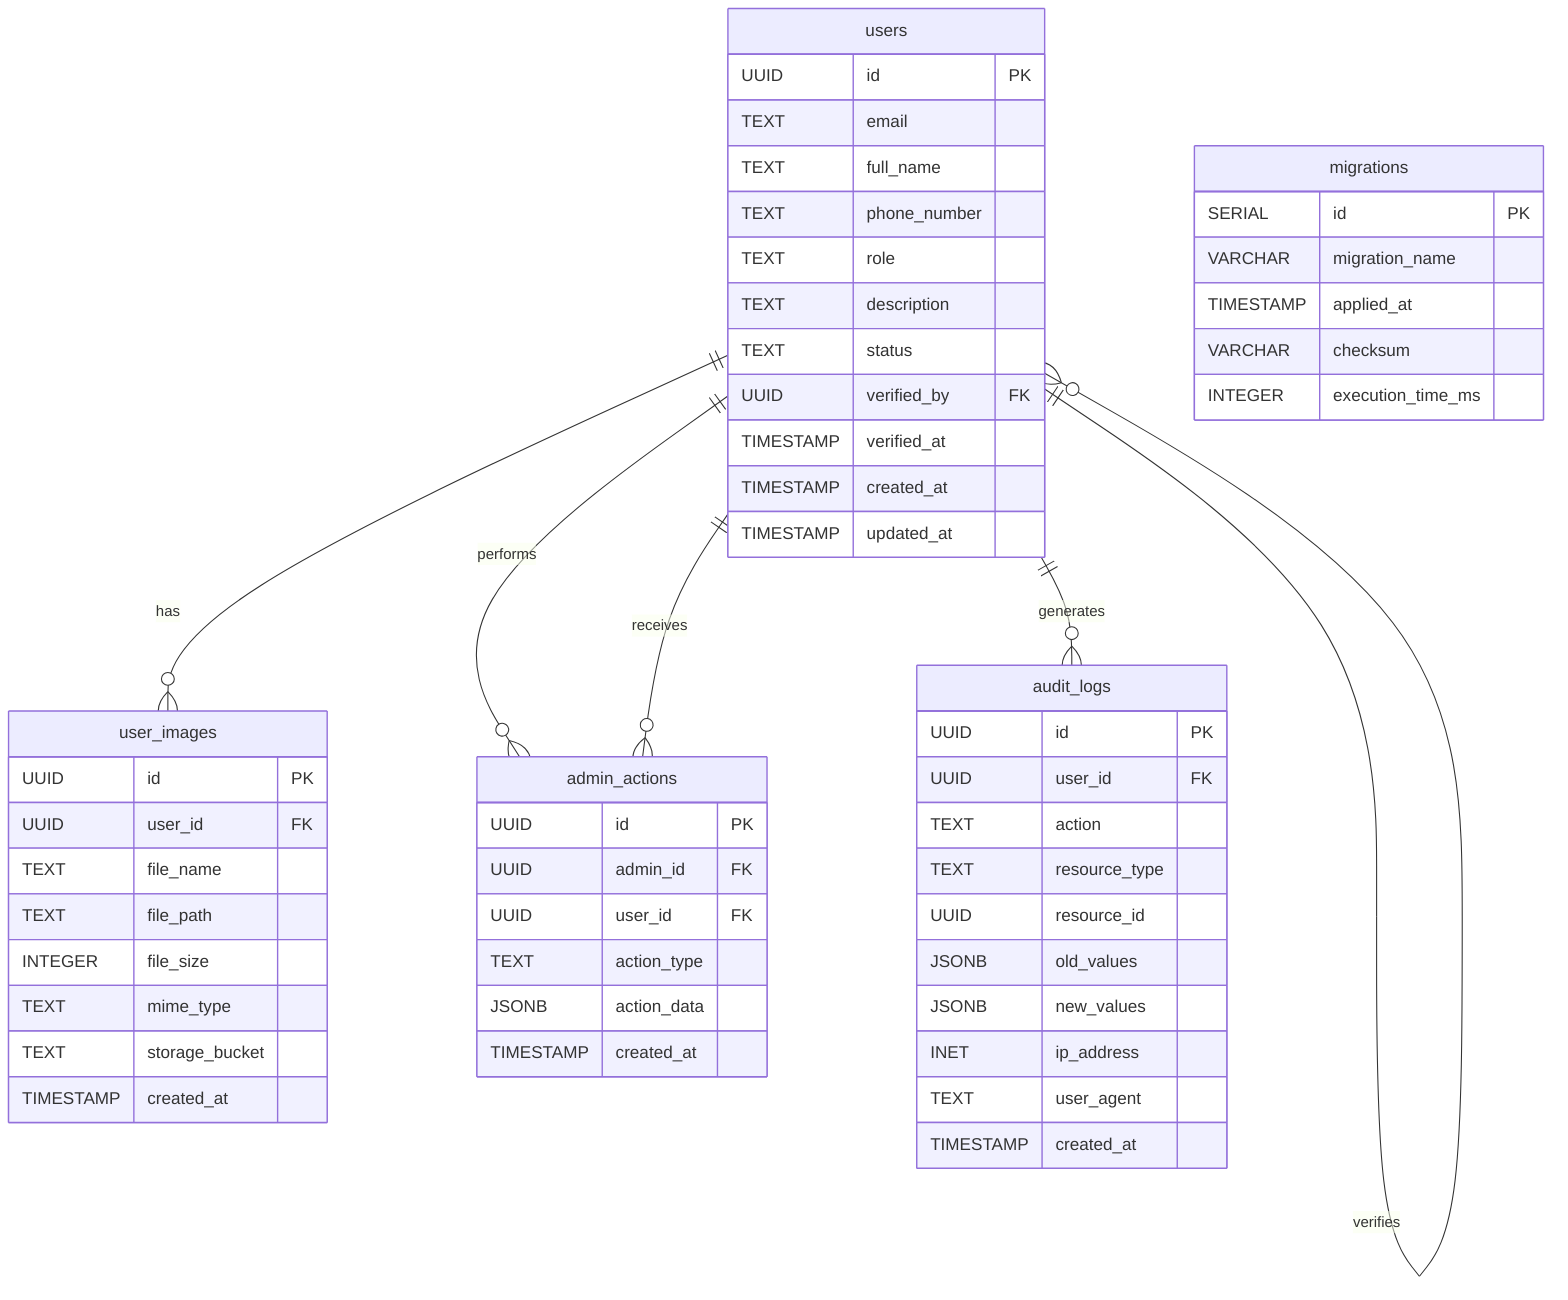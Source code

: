 erDiagram
    users {
        UUID id PK
        TEXT email
        TEXT full_name
        TEXT phone_number
        TEXT role
        TEXT description
        TEXT status
        UUID verified_by FK
        TIMESTAMP verified_at
        TIMESTAMP created_at
        TIMESTAMP updated_at
    }

    user_images {
        UUID id PK
        UUID user_id FK
        TEXT file_name
        TEXT file_path
        INTEGER file_size
        TEXT mime_type
        TEXT storage_bucket
        TIMESTAMP created_at
    }

    admin_actions {
        UUID id PK
        UUID admin_id FK
        UUID user_id FK
        TEXT action_type
        JSONB action_data
        TIMESTAMP created_at
    }

    audit_logs {
        UUID id PK
        UUID user_id FK
        TEXT action
        TEXT resource_type
        UUID resource_id
        JSONB old_values
        JSONB new_values
        INET ip_address
        TEXT user_agent
        TIMESTAMP created_at
    }

    migrations {
        SERIAL id PK
        VARCHAR migration_name
        TIMESTAMP applied_at
        VARCHAR checksum
        INTEGER execution_time_ms
    }

    users ||--o{ user_images : "has"
    users ||--o{ admin_actions : "performs"
    users ||--o{ admin_actions : "receives"
    users ||--o{ audit_logs : "generates"
    users ||--o{ users : "verifies"